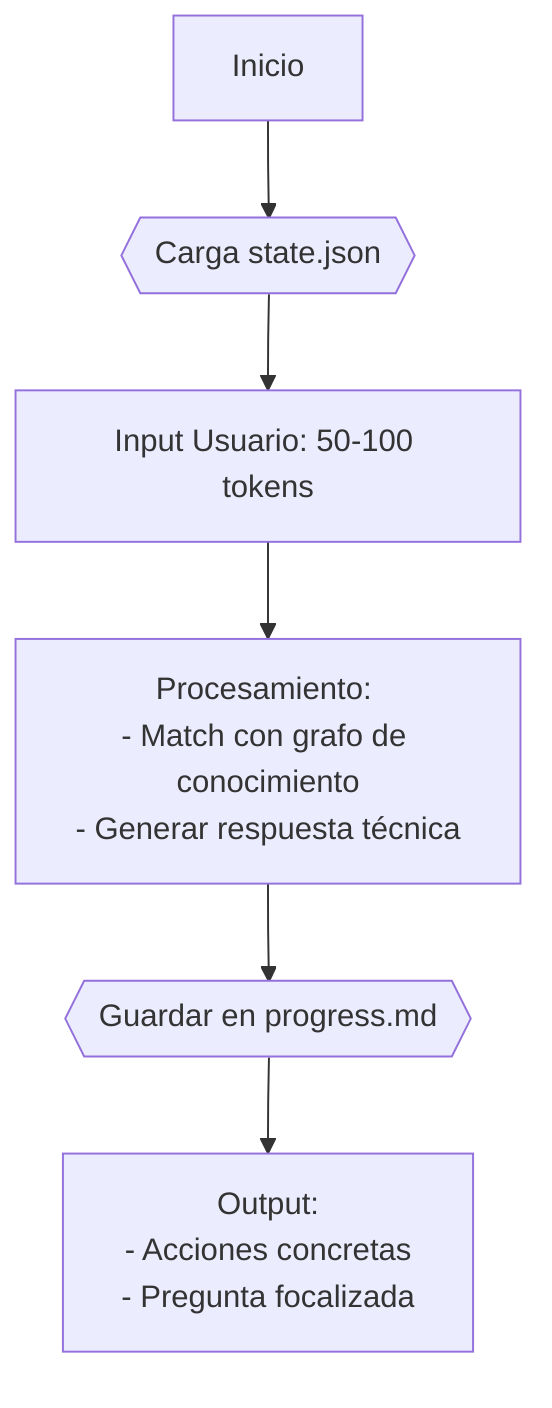 graph TB
A[Inicio] --> B{{Carga state.json}}
B --> C[Input Usuario: 50-100 tokens]
C --> D[Procesamiento: <br>- Match con grafo de conocimiento<br>- Generar respuesta técnica]
D --> E{{Guardar en progress.md}}
E --> F[Output: <br>- Acciones concretas<br>- Pregunta focalizada]